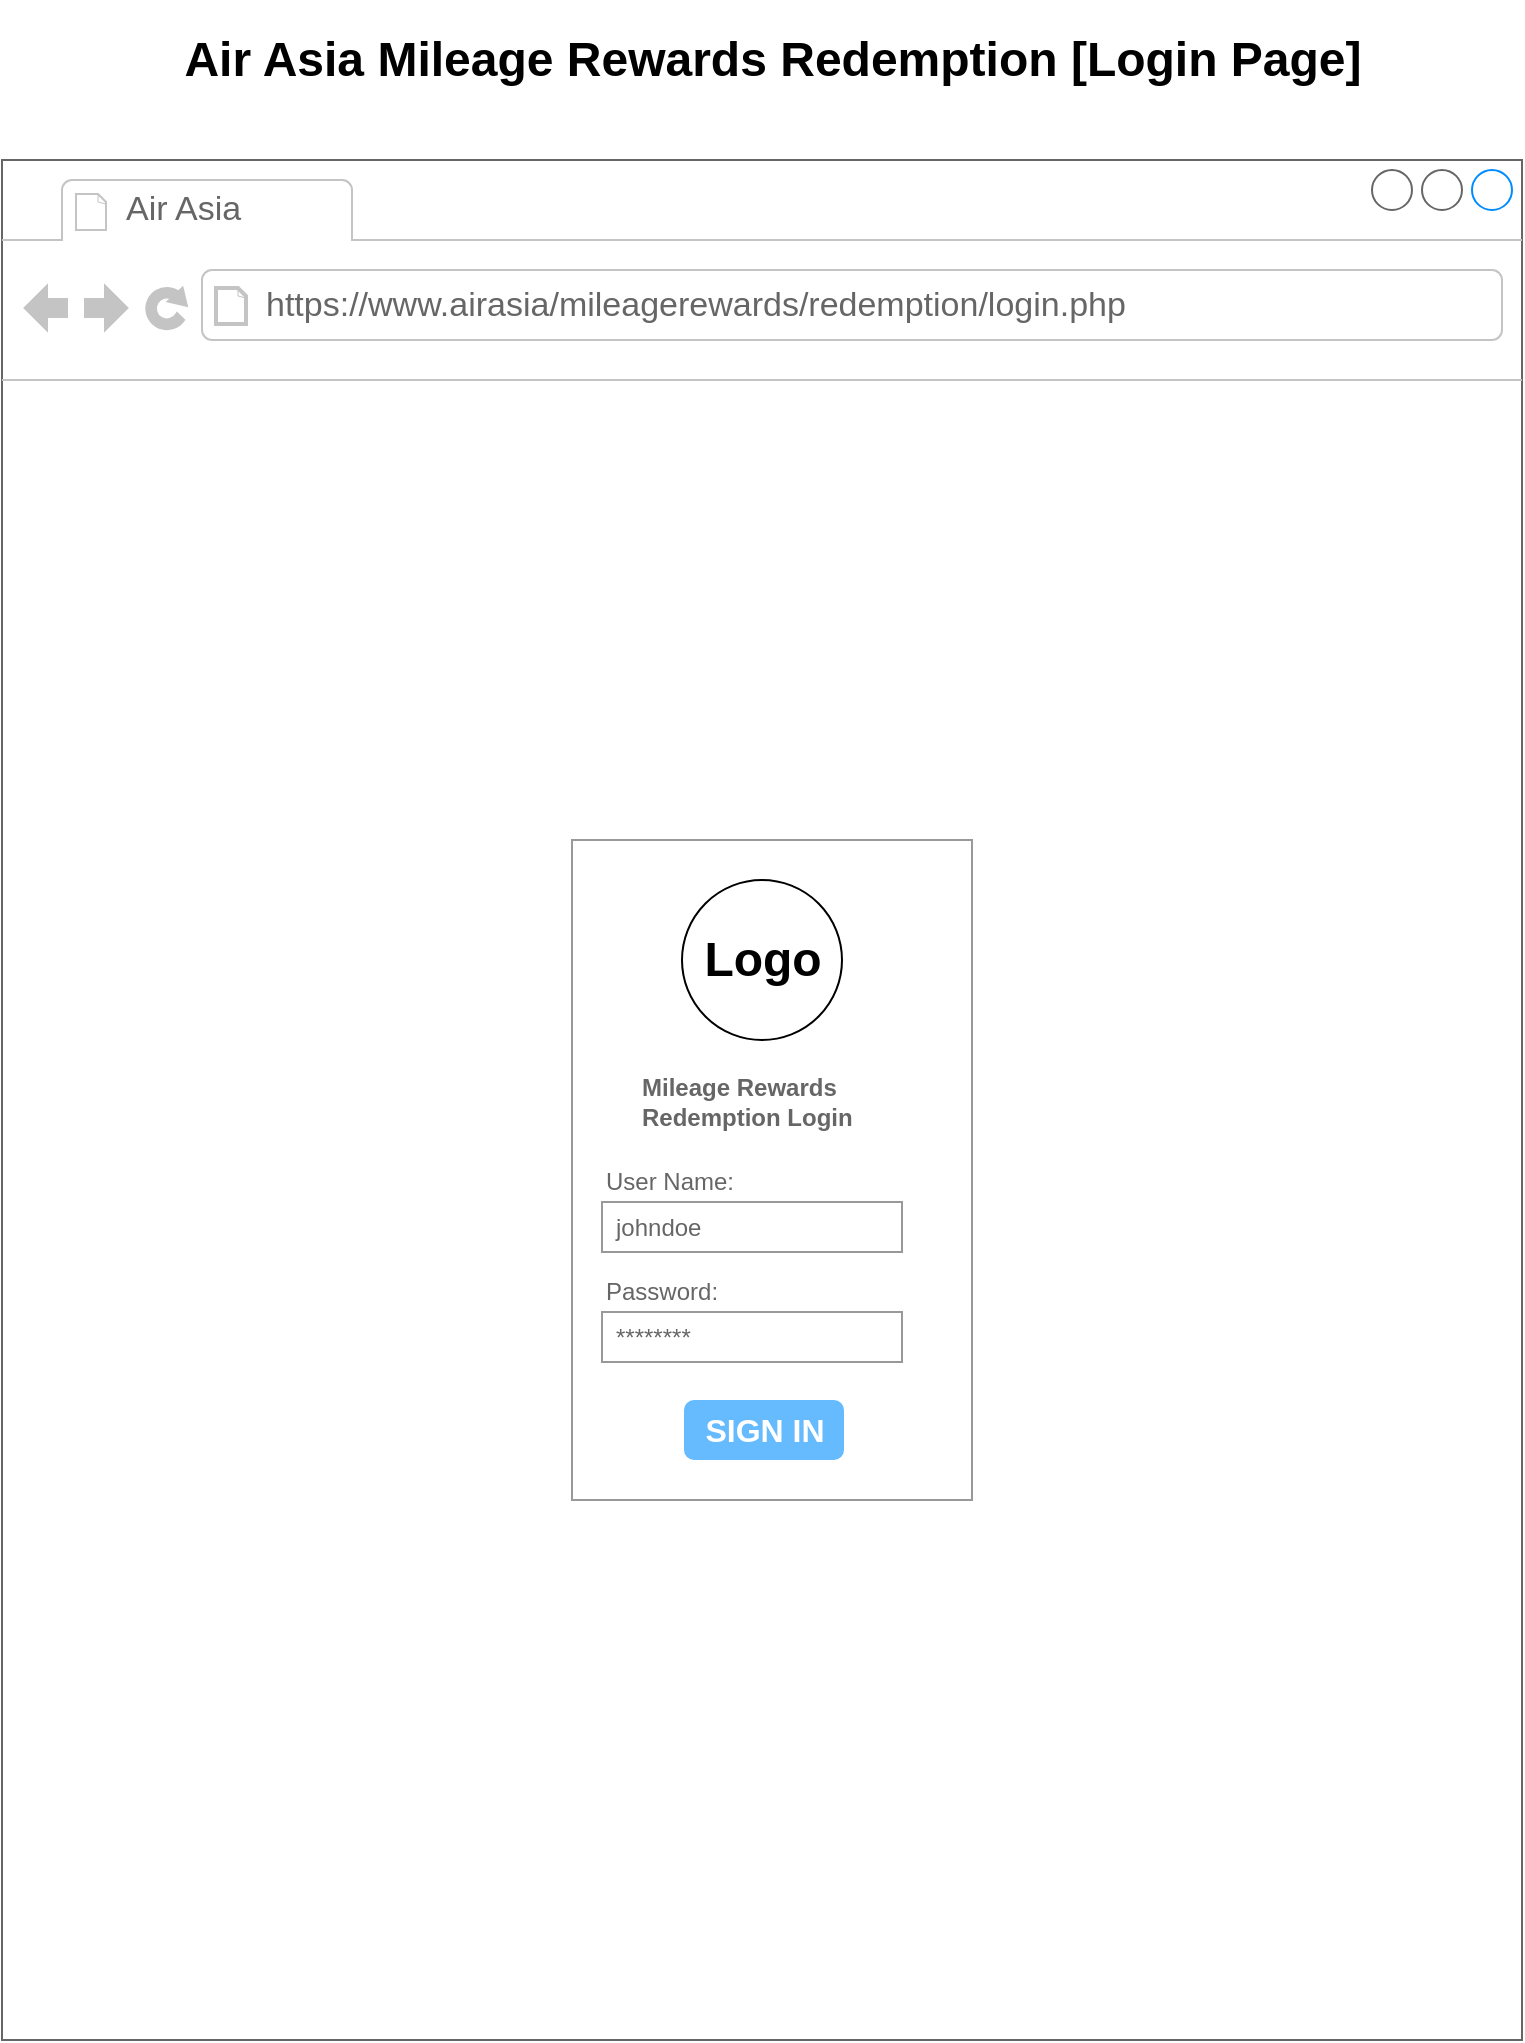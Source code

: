 <mxfile version="24.7.17">
  <diagram name="Page-1" id="DZHtVk2dUU66w1hCArG0">
    <mxGraphModel dx="1232" dy="1097" grid="1" gridSize="10" guides="1" tooltips="1" connect="1" arrows="1" fold="1" page="1" pageScale="1" pageWidth="850" pageHeight="1100" math="0" shadow="0">
      <root>
        <mxCell id="0" />
        <mxCell id="1" parent="0" />
        <mxCell id="S6XxQGTf_rDqTfSTWqi1-1" value="" style="strokeWidth=1;shadow=0;dashed=0;align=center;html=1;shape=mxgraph.mockup.containers.browserWindow;rSize=0;strokeColor=#666666;strokeColor2=#008cff;strokeColor3=#c4c4c4;mainText=,;recursiveResize=0;" vertex="1" parent="1">
          <mxGeometry x="40" y="120" width="760" height="940" as="geometry" />
        </mxCell>
        <mxCell id="S6XxQGTf_rDqTfSTWqi1-2" value="Air Asia" style="strokeWidth=1;shadow=0;dashed=0;align=center;html=1;shape=mxgraph.mockup.containers.anchor;fontSize=17;fontColor=#666666;align=left;whiteSpace=wrap;" vertex="1" parent="S6XxQGTf_rDqTfSTWqi1-1">
          <mxGeometry x="60" y="12" width="110" height="26" as="geometry" />
        </mxCell>
        <mxCell id="S6XxQGTf_rDqTfSTWqi1-3" value="https://www.airasia/mileagerewards/redemption/login.php" style="strokeWidth=1;shadow=0;dashed=0;align=center;html=1;shape=mxgraph.mockup.containers.anchor;rSize=0;fontSize=17;fontColor=#666666;align=left;" vertex="1" parent="S6XxQGTf_rDqTfSTWqi1-1">
          <mxGeometry x="130" y="60" width="250" height="26" as="geometry" />
        </mxCell>
        <mxCell id="S6XxQGTf_rDqTfSTWqi1-5" value="" style="strokeWidth=1;shadow=0;dashed=0;align=center;html=1;shape=mxgraph.mockup.forms.rrect;rSize=0;strokeColor=#999999;fillColor=#ffffff;" vertex="1" parent="S6XxQGTf_rDqTfSTWqi1-1">
          <mxGeometry x="285" y="340" width="200" height="330" as="geometry" />
        </mxCell>
        <mxCell id="S6XxQGTf_rDqTfSTWqi1-6" value="&lt;b&gt;Mileage Rewards&lt;/b&gt;&lt;div&gt;&lt;b&gt;Redemption Login&lt;/b&gt;&lt;/div&gt;" style="strokeWidth=1;shadow=0;dashed=0;align=center;html=1;shape=mxgraph.mockup.forms.anchor;fontSize=12;fontColor=#666666;align=left;resizeWidth=1;spacingLeft=0;" vertex="1" parent="S6XxQGTf_rDqTfSTWqi1-5">
          <mxGeometry width="130" height="40" relative="1" as="geometry">
            <mxPoint x="33" y="111" as="offset" />
          </mxGeometry>
        </mxCell>
        <mxCell id="S6XxQGTf_rDqTfSTWqi1-8" value="User Name:" style="strokeWidth=1;shadow=0;dashed=0;align=center;html=1;shape=mxgraph.mockup.forms.anchor;fontSize=12;fontColor=#666666;align=left;resizeWidth=1;spacingLeft=0;" vertex="1" parent="S6XxQGTf_rDqTfSTWqi1-5">
          <mxGeometry width="100" height="20" relative="1" as="geometry">
            <mxPoint x="15" y="161" as="offset" />
          </mxGeometry>
        </mxCell>
        <mxCell id="S6XxQGTf_rDqTfSTWqi1-9" value="johndoe" style="strokeWidth=1;shadow=0;dashed=0;align=center;html=1;shape=mxgraph.mockup.forms.rrect;rSize=0;strokeColor=#999999;fontColor=#666666;align=left;spacingLeft=5;resizeWidth=1;" vertex="1" parent="S6XxQGTf_rDqTfSTWqi1-5">
          <mxGeometry width="150" height="25" relative="1" as="geometry">
            <mxPoint x="15" y="181" as="offset" />
          </mxGeometry>
        </mxCell>
        <mxCell id="S6XxQGTf_rDqTfSTWqi1-10" value="Password:" style="strokeWidth=1;shadow=0;dashed=0;align=center;html=1;shape=mxgraph.mockup.forms.anchor;fontSize=12;fontColor=#666666;align=left;resizeWidth=1;spacingLeft=0;" vertex="1" parent="S6XxQGTf_rDqTfSTWqi1-5">
          <mxGeometry width="100" height="20" relative="1" as="geometry">
            <mxPoint x="15" y="216" as="offset" />
          </mxGeometry>
        </mxCell>
        <mxCell id="S6XxQGTf_rDqTfSTWqi1-11" value="********" style="strokeWidth=1;shadow=0;dashed=0;align=center;html=1;shape=mxgraph.mockup.forms.rrect;rSize=0;strokeColor=#999999;fontColor=#666666;align=left;spacingLeft=5;resizeWidth=1;" vertex="1" parent="S6XxQGTf_rDqTfSTWqi1-5">
          <mxGeometry width="150" height="25" relative="1" as="geometry">
            <mxPoint x="15" y="236" as="offset" />
          </mxGeometry>
        </mxCell>
        <mxCell id="S6XxQGTf_rDqTfSTWqi1-12" value="SIGN IN" style="strokeWidth=1;shadow=0;dashed=0;align=center;html=1;shape=mxgraph.mockup.forms.rrect;rSize=5;strokeColor=none;fontColor=#ffffff;fillColor=#66bbff;fontSize=16;fontStyle=1;" vertex="1" parent="S6XxQGTf_rDqTfSTWqi1-5">
          <mxGeometry y="1" width="80" height="30" relative="1" as="geometry">
            <mxPoint x="56" y="-50" as="offset" />
          </mxGeometry>
        </mxCell>
        <mxCell id="S6XxQGTf_rDqTfSTWqi1-17" value="" style="ellipse;whiteSpace=wrap;html=1;aspect=fixed;" vertex="1" parent="S6XxQGTf_rDqTfSTWqi1-5">
          <mxGeometry x="55" y="20" width="80" height="80" as="geometry" />
        </mxCell>
        <mxCell id="S6XxQGTf_rDqTfSTWqi1-18" value="Logo" style="text;strokeColor=none;fillColor=none;html=1;fontSize=24;fontStyle=1;verticalAlign=middle;align=center;" vertex="1" parent="S6XxQGTf_rDqTfSTWqi1-5">
          <mxGeometry x="45" y="40" width="100" height="40" as="geometry" />
        </mxCell>
        <mxCell id="S6XxQGTf_rDqTfSTWqi1-4" value="Air Asia Mileage Rewards Redemption [Login Page]" style="text;strokeColor=none;fillColor=none;html=1;fontSize=24;fontStyle=1;verticalAlign=middle;align=center;" vertex="1" parent="1">
          <mxGeometry x="375" y="40" width="100" height="60" as="geometry" />
        </mxCell>
      </root>
    </mxGraphModel>
  </diagram>
</mxfile>
